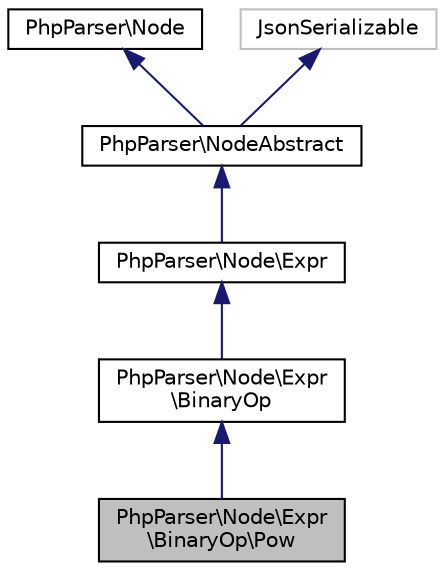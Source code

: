 digraph "PhpParser\Node\Expr\BinaryOp\Pow"
{
  edge [fontname="Helvetica",fontsize="10",labelfontname="Helvetica",labelfontsize="10"];
  node [fontname="Helvetica",fontsize="10",shape=record];
  Node6 [label="PhpParser\\Node\\Expr\l\\BinaryOp\\Pow",height=0.2,width=0.4,color="black", fillcolor="grey75", style="filled", fontcolor="black"];
  Node7 -> Node6 [dir="back",color="midnightblue",fontsize="10",style="solid",fontname="Helvetica"];
  Node7 [label="PhpParser\\Node\\Expr\l\\BinaryOp",height=0.2,width=0.4,color="black", fillcolor="white", style="filled",URL="$classPhpParser_1_1Node_1_1Expr_1_1BinaryOp.html"];
  Node8 -> Node7 [dir="back",color="midnightblue",fontsize="10",style="solid",fontname="Helvetica"];
  Node8 [label="PhpParser\\Node\\Expr",height=0.2,width=0.4,color="black", fillcolor="white", style="filled",URL="$classPhpParser_1_1Node_1_1Expr.html"];
  Node9 -> Node8 [dir="back",color="midnightblue",fontsize="10",style="solid",fontname="Helvetica"];
  Node9 [label="PhpParser\\NodeAbstract",height=0.2,width=0.4,color="black", fillcolor="white", style="filled",URL="$classPhpParser_1_1NodeAbstract.html"];
  Node10 -> Node9 [dir="back",color="midnightblue",fontsize="10",style="solid",fontname="Helvetica"];
  Node10 [label="PhpParser\\Node",height=0.2,width=0.4,color="black", fillcolor="white", style="filled",URL="$interfacePhpParser_1_1Node.html"];
  Node11 -> Node9 [dir="back",color="midnightblue",fontsize="10",style="solid",fontname="Helvetica"];
  Node11 [label="JsonSerializable",height=0.2,width=0.4,color="grey75", fillcolor="white", style="filled"];
}
